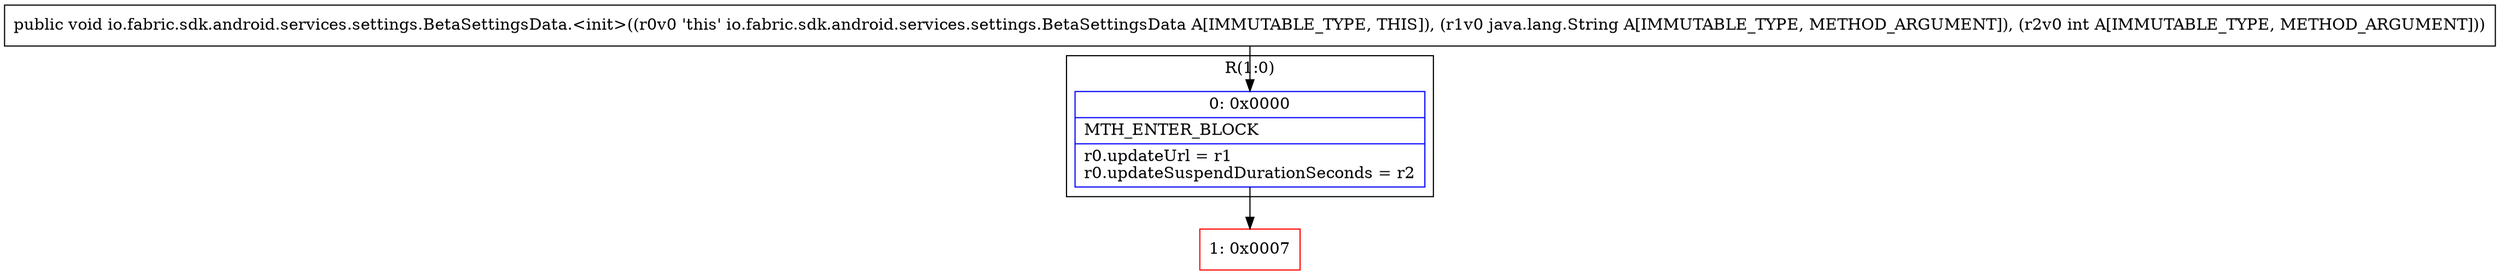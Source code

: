 digraph "CFG forio.fabric.sdk.android.services.settings.BetaSettingsData.\<init\>(Ljava\/lang\/String;I)V" {
subgraph cluster_Region_1324403343 {
label = "R(1:0)";
node [shape=record,color=blue];
Node_0 [shape=record,label="{0\:\ 0x0000|MTH_ENTER_BLOCK\l|r0.updateUrl = r1\lr0.updateSuspendDurationSeconds = r2\l}"];
}
Node_1 [shape=record,color=red,label="{1\:\ 0x0007}"];
MethodNode[shape=record,label="{public void io.fabric.sdk.android.services.settings.BetaSettingsData.\<init\>((r0v0 'this' io.fabric.sdk.android.services.settings.BetaSettingsData A[IMMUTABLE_TYPE, THIS]), (r1v0 java.lang.String A[IMMUTABLE_TYPE, METHOD_ARGUMENT]), (r2v0 int A[IMMUTABLE_TYPE, METHOD_ARGUMENT])) }"];
MethodNode -> Node_0;
Node_0 -> Node_1;
}

